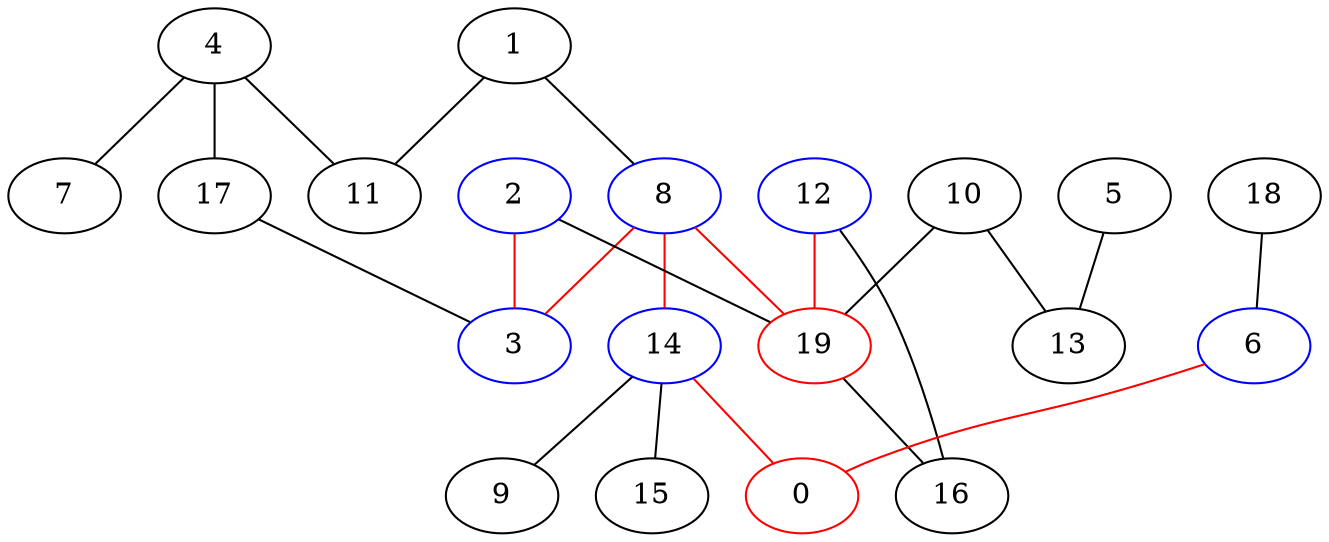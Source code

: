 graph {
	7
	4
	11
	17
	1
	3 [color=blue]
	8 [color=blue]
	2 [color=blue]
	19 [color=red]
	14 [color=blue]
	16
	12 [color=blue]
	15
	0 [color=red]
	9
	6 [color=blue]
	18
	10
	13
	5
	6 -- 0 [color=red]
	2 -- 3 [color=red]
	18 -- 6
	1 -- 11
	8 -- 3 [color=red]
	10 -- 19
	10 -- 13
	12 -- 19 [color=red]
	14 -- 9
	14 -- 15
	4 -- 11
	14 -- 0 [color=red]
	5 -- 13
	8 -- 19 [color=red]
	8 -- 14 [color=red]
	19 -- 16
	1 -- 8
	2 -- 19
	17 -- 3
	4 -- 7
	12 -- 16
	4 -- 17
}
